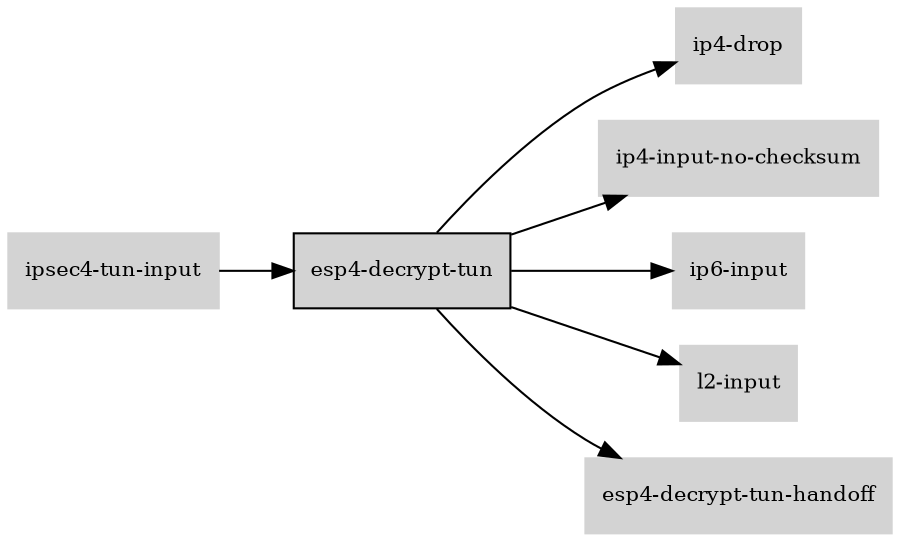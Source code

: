 digraph "esp4_decrypt_tun_subgraph" {
  rankdir=LR;
  node [shape=box, style=filled, fontsize=10, color=lightgray, fontcolor=black, fillcolor=lightgray];
  "esp4-decrypt-tun" [color=black, fontcolor=black, fillcolor=lightgray];
  edge [fontsize=8];
  "esp4-decrypt-tun" -> "ip4-drop";
  "esp4-decrypt-tun" -> "ip4-input-no-checksum";
  "esp4-decrypt-tun" -> "ip6-input";
  "esp4-decrypt-tun" -> "l2-input";
  "esp4-decrypt-tun" -> "esp4-decrypt-tun-handoff";
  "ipsec4-tun-input" -> "esp4-decrypt-tun";
}

